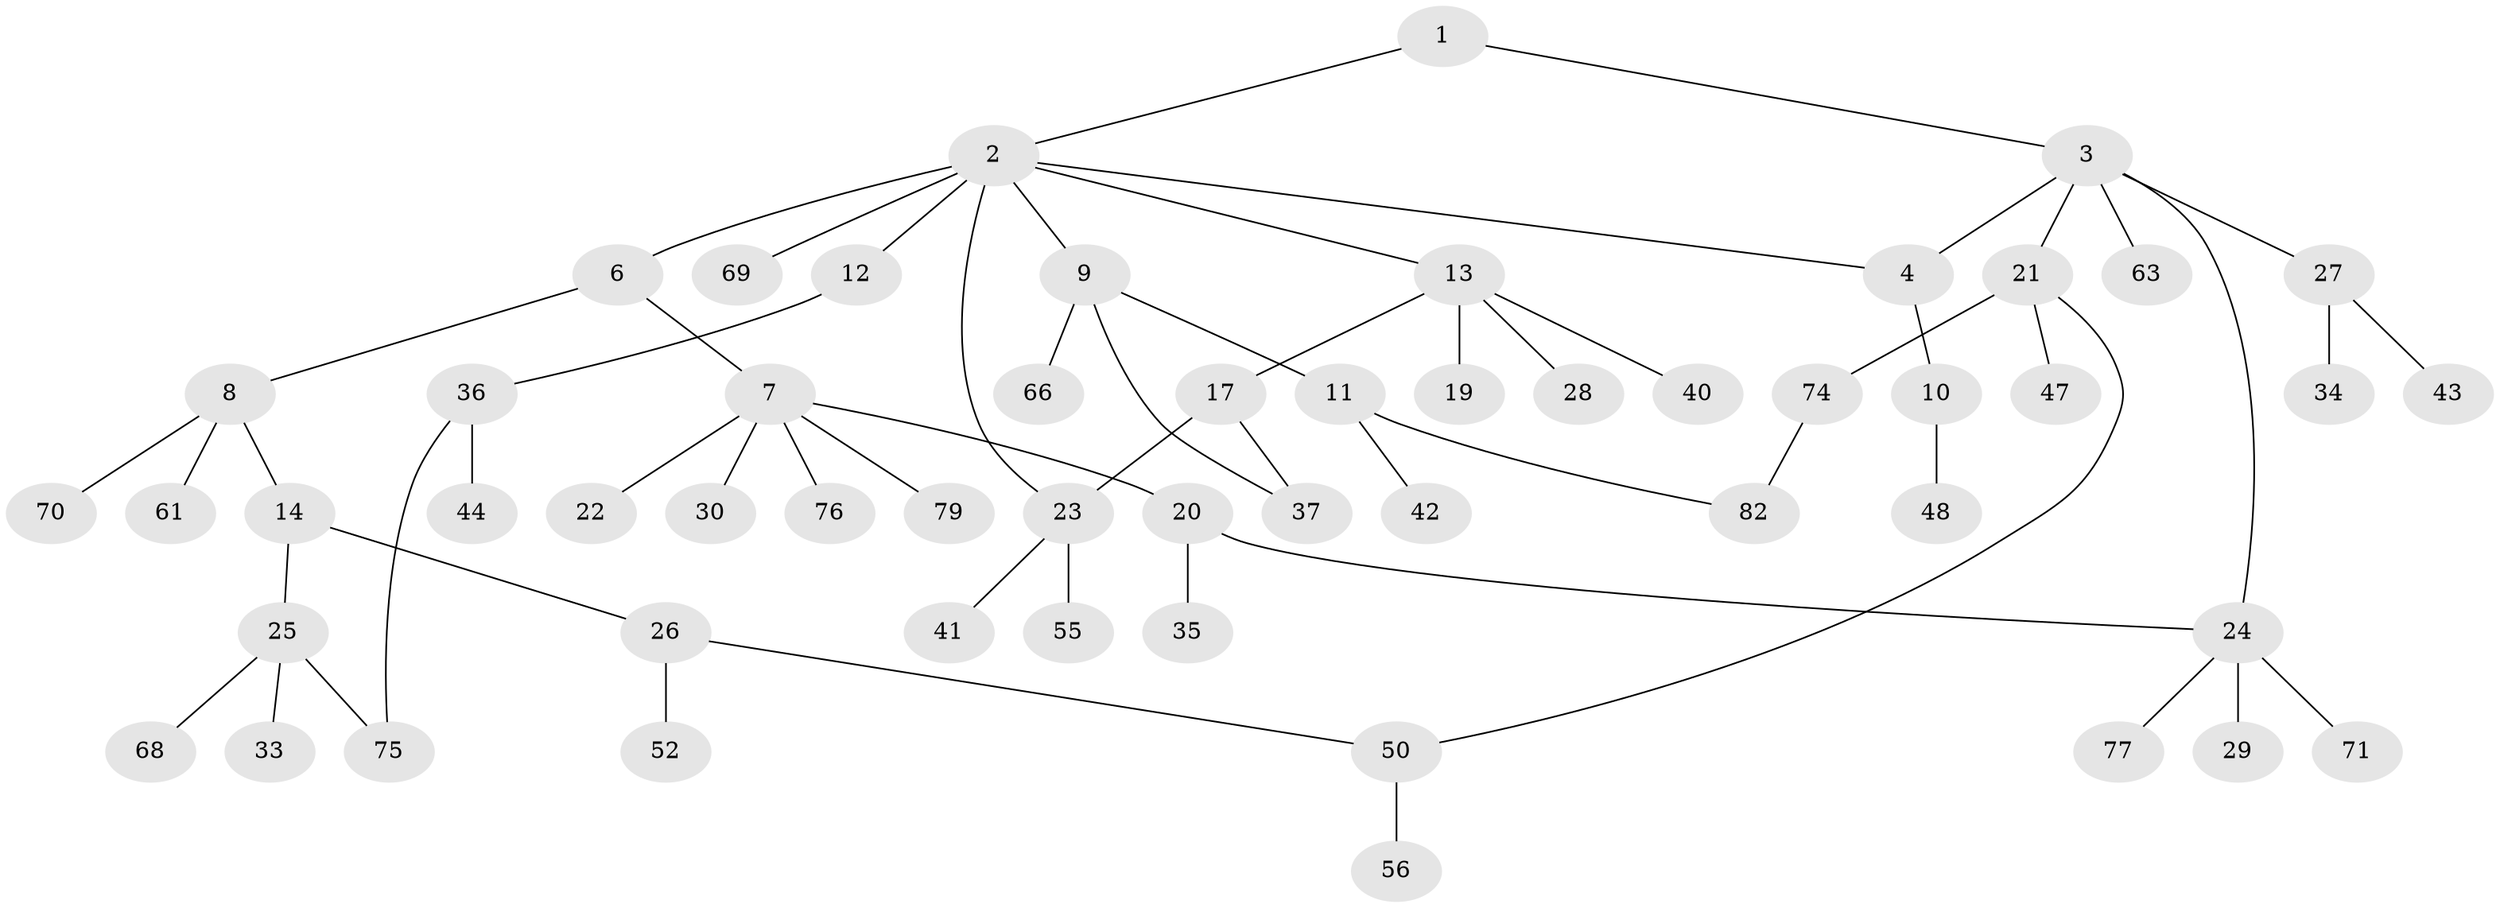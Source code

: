 // Generated by graph-tools (version 1.1) at 2025/23/03/03/25 07:23:32]
// undirected, 55 vertices, 61 edges
graph export_dot {
graph [start="1"]
  node [color=gray90,style=filled];
  1;
  2 [super="+5"];
  3 [super="+16"];
  4 [super="+58"];
  6;
  7 [super="+15"];
  8 [super="+49"];
  9 [super="+18"];
  10 [super="+65"];
  11;
  12;
  13 [super="+39"];
  14;
  17 [super="+72"];
  19;
  20 [super="+78"];
  21 [super="+45"];
  22 [super="+54"];
  23 [super="+31"];
  24 [super="+62"];
  25 [super="+46"];
  26 [super="+32"];
  27;
  28;
  29;
  30;
  33;
  34;
  35 [super="+51"];
  36 [super="+53"];
  37 [super="+38"];
  40;
  41;
  42 [super="+57"];
  43 [super="+73"];
  44;
  47;
  48 [super="+64"];
  50 [super="+81"];
  52;
  55 [super="+60"];
  56 [super="+59"];
  61 [super="+80"];
  63 [super="+84"];
  66 [super="+67"];
  68;
  69;
  70;
  71;
  74;
  75;
  76;
  77;
  79;
  82 [super="+83"];
  1 -- 2;
  1 -- 3;
  2 -- 4;
  2 -- 6;
  2 -- 9;
  2 -- 13;
  2 -- 23;
  2 -- 69;
  2 -- 12;
  3 -- 4;
  3 -- 21;
  3 -- 24;
  3 -- 27;
  3 -- 63;
  4 -- 10;
  6 -- 7;
  6 -- 8;
  7 -- 20;
  7 -- 30;
  7 -- 76;
  7 -- 79;
  7 -- 22;
  8 -- 14;
  8 -- 61;
  8 -- 70;
  9 -- 11;
  9 -- 66;
  9 -- 37;
  10 -- 48;
  11 -- 42;
  11 -- 82;
  12 -- 36;
  13 -- 17;
  13 -- 19;
  13 -- 28;
  13 -- 40;
  14 -- 25;
  14 -- 26;
  17 -- 37;
  17 -- 23;
  20 -- 35;
  20 -- 24;
  21 -- 47;
  21 -- 50;
  21 -- 74;
  23 -- 41;
  23 -- 55;
  24 -- 29;
  24 -- 77;
  24 -- 71;
  25 -- 33;
  25 -- 75;
  25 -- 68;
  26 -- 52;
  26 -- 50;
  27 -- 34;
  27 -- 43;
  36 -- 44;
  36 -- 75;
  50 -- 56;
  74 -- 82;
}
